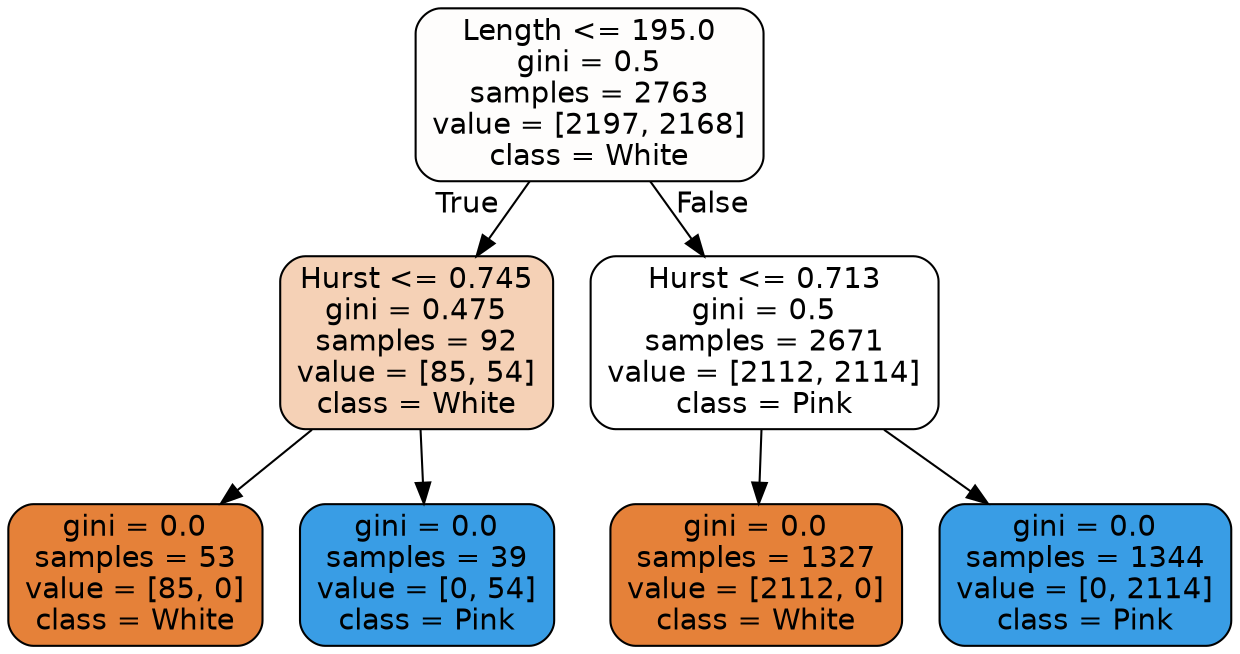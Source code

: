 digraph Tree {
node [shape=box, style="filled, rounded", color="black", fontname=helvetica] ;
edge [fontname=helvetica] ;
0 [label="Length <= 195.0\ngini = 0.5\nsamples = 2763\nvalue = [2197, 2168]\nclass = White", fillcolor="#e5813903"] ;
1 [label="Hurst <= 0.745\ngini = 0.475\nsamples = 92\nvalue = [85, 54]\nclass = White", fillcolor="#e581395d"] ;
0 -> 1 [labeldistance=2.5, labelangle=45, headlabel="True"] ;
2 [label="gini = 0.0\nsamples = 53\nvalue = [85, 0]\nclass = White", fillcolor="#e58139ff"] ;
1 -> 2 ;
3 [label="gini = 0.0\nsamples = 39\nvalue = [0, 54]\nclass = Pink", fillcolor="#399de5ff"] ;
1 -> 3 ;
4 [label="Hurst <= 0.713\ngini = 0.5\nsamples = 2671\nvalue = [2112, 2114]\nclass = Pink", fillcolor="#399de500"] ;
0 -> 4 [labeldistance=2.5, labelangle=-45, headlabel="False"] ;
5 [label="gini = 0.0\nsamples = 1327\nvalue = [2112, 0]\nclass = White", fillcolor="#e58139ff"] ;
4 -> 5 ;
6 [label="gini = 0.0\nsamples = 1344\nvalue = [0, 2114]\nclass = Pink", fillcolor="#399de5ff"] ;
4 -> 6 ;
}